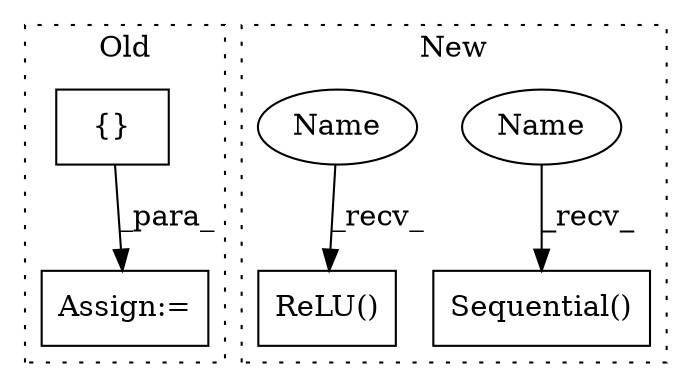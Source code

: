 digraph G {
subgraph cluster0 {
1 [label="{}" a="59" s="266,266" l="2,1" shape="box"];
3 [label="Assign:=" a="68" s="263" l="3" shape="box"];
label = "Old";
style="dotted";
}
subgraph cluster1 {
2 [label="ReLU()" a="75" s="887" l="9" shape="box"];
4 [label="Sequential()" a="75" s="803,818" l="14,135" shape="box"];
5 [label="Name" a="87" s="803" l="2" shape="ellipse"];
6 [label="Name" a="87" s="887" l="2" shape="ellipse"];
label = "New";
style="dotted";
}
1 -> 3 [label="_para_"];
5 -> 4 [label="_recv_"];
6 -> 2 [label="_recv_"];
}